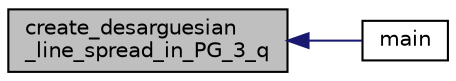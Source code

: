 digraph "create_desarguesian_line_spread_in_PG_3_q"
{
  edge [fontname="Helvetica",fontsize="10",labelfontname="Helvetica",labelfontsize="10"];
  node [fontname="Helvetica",fontsize="10",shape=record];
  rankdir="LR";
  Node2874 [label="create_desarguesian\l_line_spread_in_PG_3_q",height=0.2,width=0.4,color="black", fillcolor="grey75", style="filled", fontcolor="black"];
  Node2874 -> Node2875 [dir="back",color="midnightblue",fontsize="10",style="solid",fontname="Helvetica"];
  Node2875 [label="main",height=0.2,width=0.4,color="black", fillcolor="white", style="filled",URL="$d4/d6e/make__something_8_c.html#a217dbf8b442f20279ea00b898af96f52"];
}
